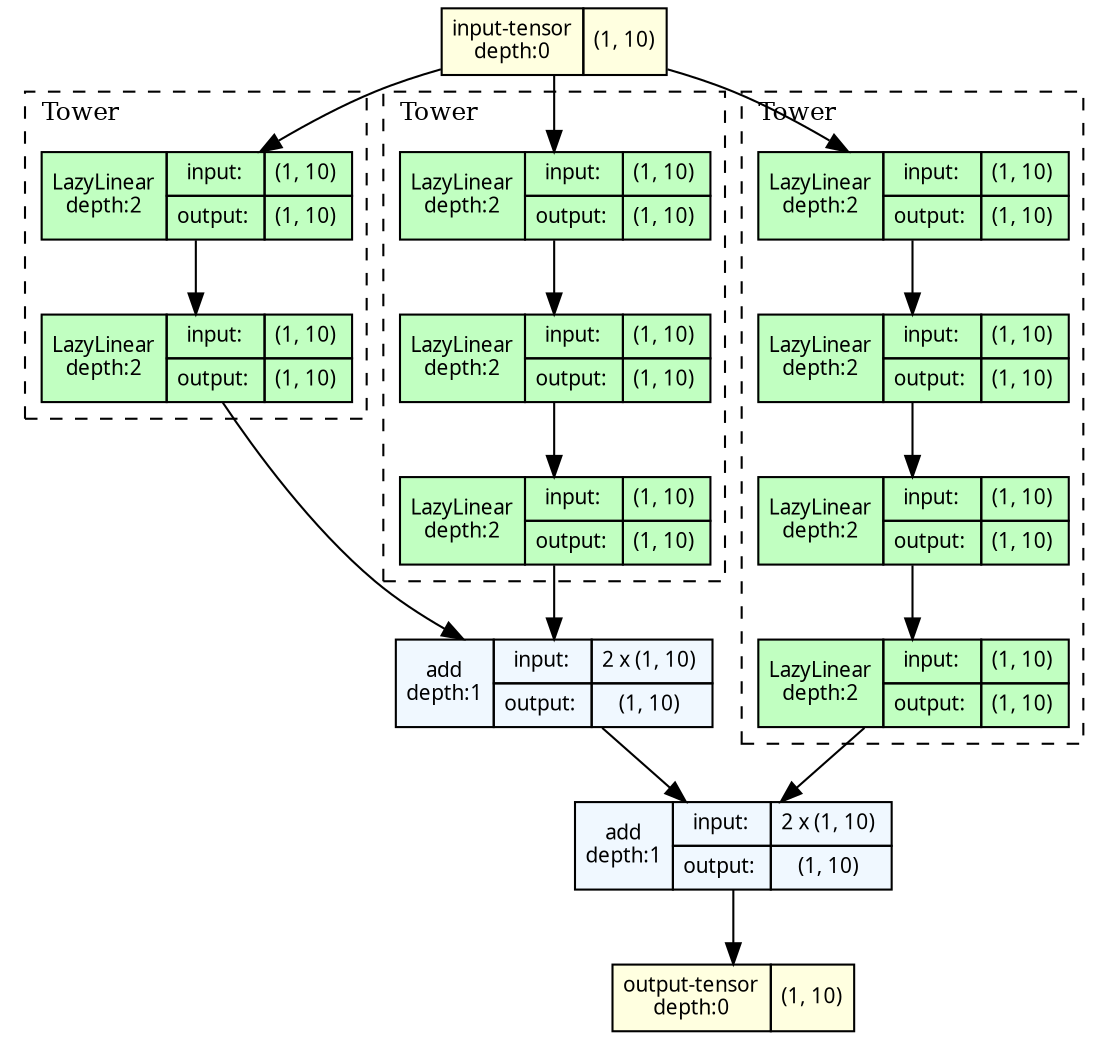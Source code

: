 strict digraph model {
	graph [ordering=in rankdir=TB size="12.0,12.0"]
	node [align=left fontname="Linux libertine" fontsize=10 height=0.2 margin=0 ranksep=0.1 shape=plaintext style=filled]
	edge [fontsize=10]
	0 [label=<
                    <TABLE BORDER="0" CELLBORDER="1"
                    CELLSPACING="0" CELLPADDING="4">
                        <TR><TD>input-tensor<BR/>depth:0</TD><TD>(1, 10)</TD></TR>
                    </TABLE>> fillcolor=lightyellow]
	subgraph cluster_2 {
		fontsize=12 label=Tower labeljust=l style=dashed
		1 [label=<
                    <TABLE BORDER="0" CELLBORDER="1"
                    CELLSPACING="0" CELLPADDING="4">
                    <TR>
                        <TD ROWSPAN="2">LazyLinear<BR/>depth:2</TD>
                        <TD COLSPAN="2">input:</TD>
                        <TD COLSPAN="2">(1, 10) </TD>
                    </TR>
                    <TR>
                        <TD COLSPAN="2">output: </TD>
                        <TD COLSPAN="2">(1, 10) </TD>
                    </TR>
                    </TABLE>> fillcolor=darkseagreen1]
		2 [label=<
                    <TABLE BORDER="0" CELLBORDER="1"
                    CELLSPACING="0" CELLPADDING="4">
                    <TR>
                        <TD ROWSPAN="2">LazyLinear<BR/>depth:2</TD>
                        <TD COLSPAN="2">input:</TD>
                        <TD COLSPAN="2">(1, 10) </TD>
                    </TR>
                    <TR>
                        <TD COLSPAN="2">output: </TD>
                        <TD COLSPAN="2">(1, 10) </TD>
                    </TR>
                    </TABLE>> fillcolor=darkseagreen1]
	}
	subgraph cluster_3 {
		fontsize=12 label=Tower labeljust=l style=dashed
		3 [label=<
                    <TABLE BORDER="0" CELLBORDER="1"
                    CELLSPACING="0" CELLPADDING="4">
                    <TR>
                        <TD ROWSPAN="2">LazyLinear<BR/>depth:2</TD>
                        <TD COLSPAN="2">input:</TD>
                        <TD COLSPAN="2">(1, 10) </TD>
                    </TR>
                    <TR>
                        <TD COLSPAN="2">output: </TD>
                        <TD COLSPAN="2">(1, 10) </TD>
                    </TR>
                    </TABLE>> fillcolor=darkseagreen1]
		4 [label=<
                    <TABLE BORDER="0" CELLBORDER="1"
                    CELLSPACING="0" CELLPADDING="4">
                    <TR>
                        <TD ROWSPAN="2">LazyLinear<BR/>depth:2</TD>
                        <TD COLSPAN="2">input:</TD>
                        <TD COLSPAN="2">(1, 10) </TD>
                    </TR>
                    <TR>
                        <TD COLSPAN="2">output: </TD>
                        <TD COLSPAN="2">(1, 10) </TD>
                    </TR>
                    </TABLE>> fillcolor=darkseagreen1]
		5 [label=<
                    <TABLE BORDER="0" CELLBORDER="1"
                    CELLSPACING="0" CELLPADDING="4">
                    <TR>
                        <TD ROWSPAN="2">LazyLinear<BR/>depth:2</TD>
                        <TD COLSPAN="2">input:</TD>
                        <TD COLSPAN="2">(1, 10) </TD>
                    </TR>
                    <TR>
                        <TD COLSPAN="2">output: </TD>
                        <TD COLSPAN="2">(1, 10) </TD>
                    </TR>
                    </TABLE>> fillcolor=darkseagreen1]
	}
	6 [label=<
                    <TABLE BORDER="0" CELLBORDER="1"
                    CELLSPACING="0" CELLPADDING="4">
                    <TR>
                        <TD ROWSPAN="2">add<BR/>depth:1</TD>
                        <TD COLSPAN="2">input:</TD>
                        <TD COLSPAN="2">2 x (1, 10) </TD>
                    </TR>
                    <TR>
                        <TD COLSPAN="2">output: </TD>
                        <TD COLSPAN="2">(1, 10) </TD>
                    </TR>
                    </TABLE>> fillcolor=aliceblue]
	subgraph cluster_4 {
		fontsize=12 label=Tower labeljust=l style=dashed
		7 [label=<
                    <TABLE BORDER="0" CELLBORDER="1"
                    CELLSPACING="0" CELLPADDING="4">
                    <TR>
                        <TD ROWSPAN="2">LazyLinear<BR/>depth:2</TD>
                        <TD COLSPAN="2">input:</TD>
                        <TD COLSPAN="2">(1, 10) </TD>
                    </TR>
                    <TR>
                        <TD COLSPAN="2">output: </TD>
                        <TD COLSPAN="2">(1, 10) </TD>
                    </TR>
                    </TABLE>> fillcolor=darkseagreen1]
		8 [label=<
                    <TABLE BORDER="0" CELLBORDER="1"
                    CELLSPACING="0" CELLPADDING="4">
                    <TR>
                        <TD ROWSPAN="2">LazyLinear<BR/>depth:2</TD>
                        <TD COLSPAN="2">input:</TD>
                        <TD COLSPAN="2">(1, 10) </TD>
                    </TR>
                    <TR>
                        <TD COLSPAN="2">output: </TD>
                        <TD COLSPAN="2">(1, 10) </TD>
                    </TR>
                    </TABLE>> fillcolor=darkseagreen1]
		9 [label=<
                    <TABLE BORDER="0" CELLBORDER="1"
                    CELLSPACING="0" CELLPADDING="4">
                    <TR>
                        <TD ROWSPAN="2">LazyLinear<BR/>depth:2</TD>
                        <TD COLSPAN="2">input:</TD>
                        <TD COLSPAN="2">(1, 10) </TD>
                    </TR>
                    <TR>
                        <TD COLSPAN="2">output: </TD>
                        <TD COLSPAN="2">(1, 10) </TD>
                    </TR>
                    </TABLE>> fillcolor=darkseagreen1]
		10 [label=<
                    <TABLE BORDER="0" CELLBORDER="1"
                    CELLSPACING="0" CELLPADDING="4">
                    <TR>
                        <TD ROWSPAN="2">LazyLinear<BR/>depth:2</TD>
                        <TD COLSPAN="2">input:</TD>
                        <TD COLSPAN="2">(1, 10) </TD>
                    </TR>
                    <TR>
                        <TD COLSPAN="2">output: </TD>
                        <TD COLSPAN="2">(1, 10) </TD>
                    </TR>
                    </TABLE>> fillcolor=darkseagreen1]
	}
	11 [label=<
                    <TABLE BORDER="0" CELLBORDER="1"
                    CELLSPACING="0" CELLPADDING="4">
                    <TR>
                        <TD ROWSPAN="2">add<BR/>depth:1</TD>
                        <TD COLSPAN="2">input:</TD>
                        <TD COLSPAN="2">2 x (1, 10) </TD>
                    </TR>
                    <TR>
                        <TD COLSPAN="2">output: </TD>
                        <TD COLSPAN="2">(1, 10) </TD>
                    </TR>
                    </TABLE>> fillcolor=aliceblue]
	12 [label=<
                    <TABLE BORDER="0" CELLBORDER="1"
                    CELLSPACING="0" CELLPADDING="4">
                        <TR><TD>output-tensor<BR/>depth:0</TD><TD>(1, 10)</TD></TR>
                    </TABLE>> fillcolor=lightyellow]
	0 -> 1
	1 -> 2
	2 -> 6
	0 -> 3
	3 -> 4
	4 -> 5
	5 -> 6
	6 -> 11
	0 -> 7
	7 -> 8
	8 -> 9
	9 -> 10
	10 -> 11
	11 -> 12
}
